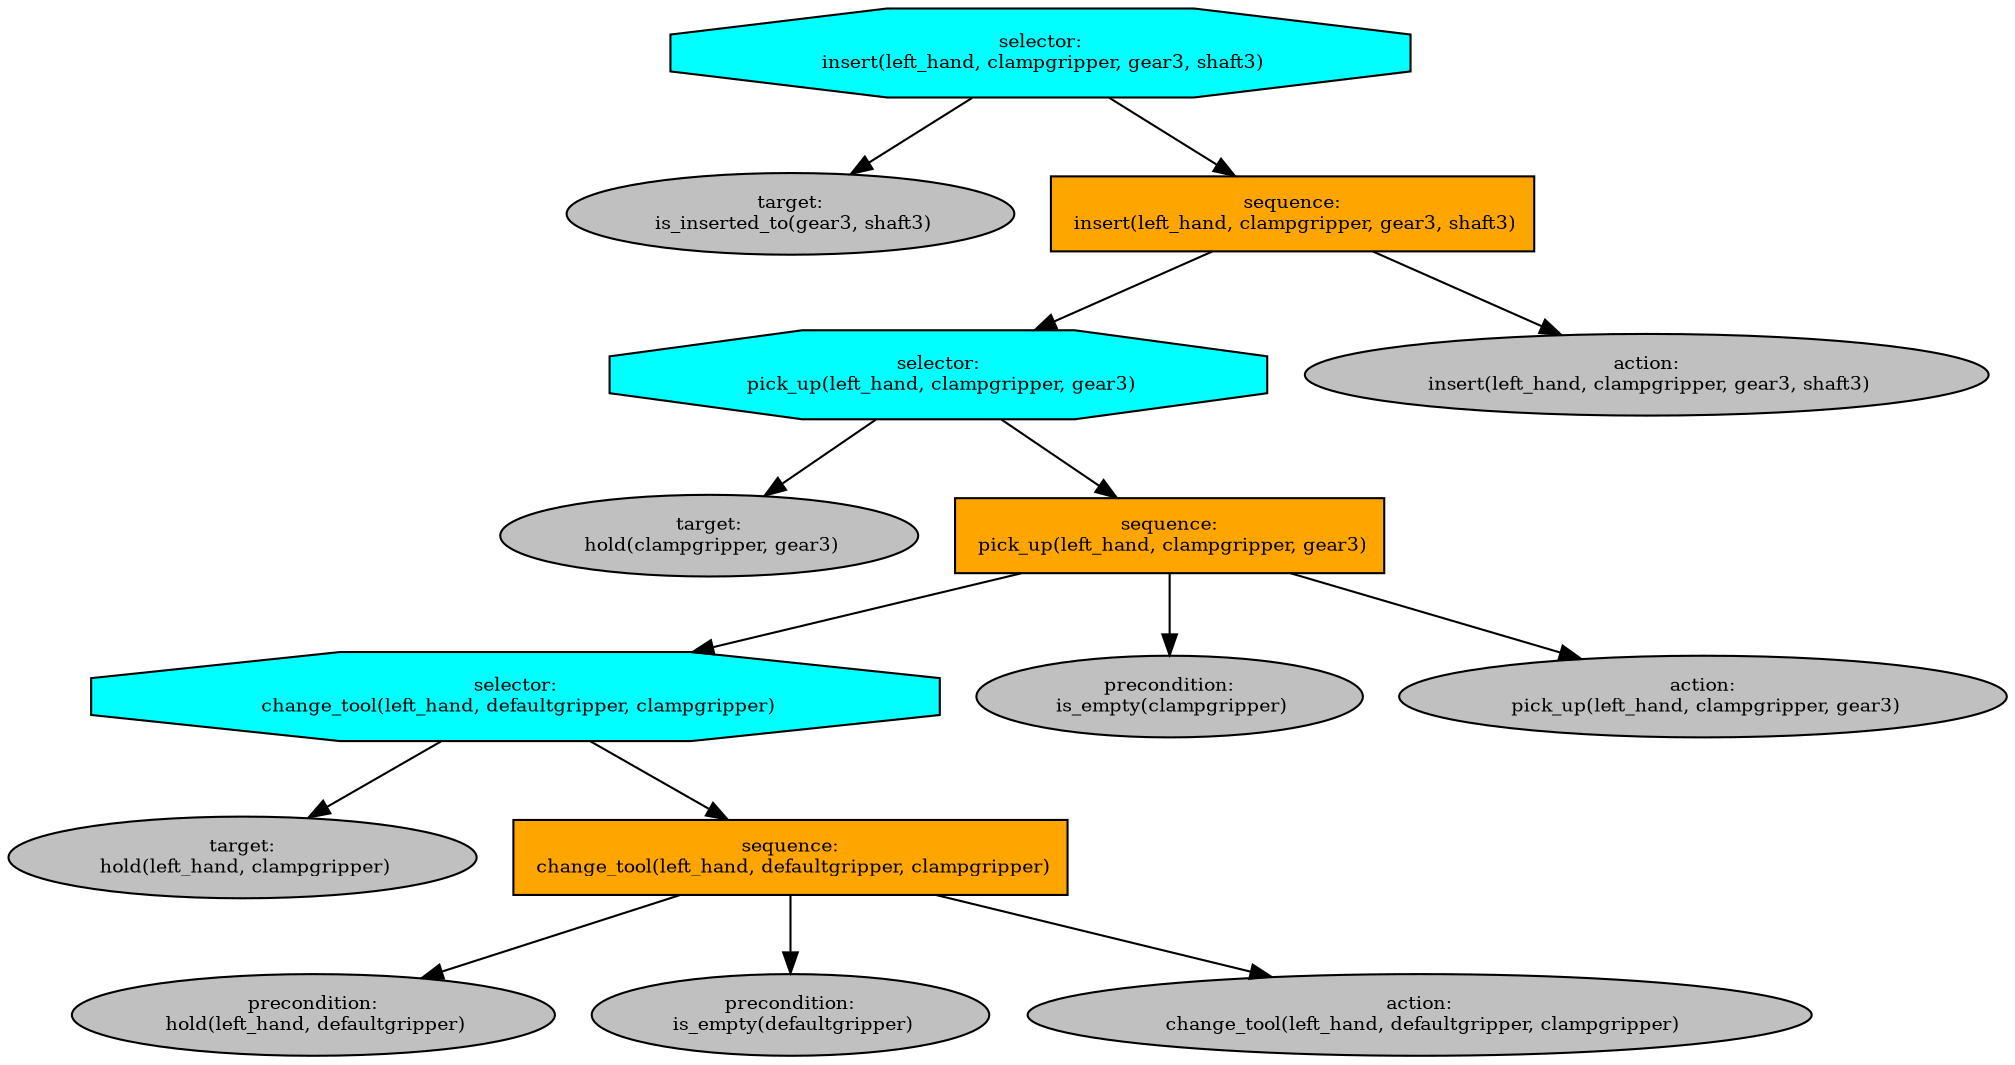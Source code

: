digraph pastafarianism {
ordering=out;
graph [fontname="times-roman"];
node [fontname="times-roman"];
edge [fontname="times-roman"];
"selector:
 insert(left_hand, clampgripper, gear3, shaft3)" [fillcolor=cyan, fontcolor=black, fontsize=9, label="selector:
 insert(left_hand, clampgripper, gear3, shaft3)", shape=octagon, style=filled];
"target:
 is_inserted_to(gear3, shaft3)" [fillcolor=gray, fontcolor=black, fontsize=9, label="target:
 is_inserted_to(gear3, shaft3)", shape=ellipse, style=filled];
"selector:
 insert(left_hand, clampgripper, gear3, shaft3)" -> "target:
 is_inserted_to(gear3, shaft3)";
"sequence:
 insert(left_hand, clampgripper, gear3, shaft3)" [fillcolor=orange, fontcolor=black, fontsize=9, label="sequence:
 insert(left_hand, clampgripper, gear3, shaft3)", shape=box, style=filled];
"selector:
 insert(left_hand, clampgripper, gear3, shaft3)" -> "sequence:
 insert(left_hand, clampgripper, gear3, shaft3)";
"selector:
 pick_up(left_hand, clampgripper, gear3)" [fillcolor=cyan, fontcolor=black, fontsize=9, label="selector:
 pick_up(left_hand, clampgripper, gear3)", shape=octagon, style=filled];
"sequence:
 insert(left_hand, clampgripper, gear3, shaft3)" -> "selector:
 pick_up(left_hand, clampgripper, gear3)";
"target:
 hold(clampgripper, gear3)" [fillcolor=gray, fontcolor=black, fontsize=9, label="target:
 hold(clampgripper, gear3)", shape=ellipse, style=filled];
"selector:
 pick_up(left_hand, clampgripper, gear3)" -> "target:
 hold(clampgripper, gear3)";
"sequence:
 pick_up(left_hand, clampgripper, gear3)" [fillcolor=orange, fontcolor=black, fontsize=9, label="sequence:
 pick_up(left_hand, clampgripper, gear3)", shape=box, style=filled];
"selector:
 pick_up(left_hand, clampgripper, gear3)" -> "sequence:
 pick_up(left_hand, clampgripper, gear3)";
"selector:
 change_tool(left_hand, defaultgripper, clampgripper)" [fillcolor=cyan, fontcolor=black, fontsize=9, label="selector:
 change_tool(left_hand, defaultgripper, clampgripper)", shape=octagon, style=filled];
"sequence:
 pick_up(left_hand, clampgripper, gear3)" -> "selector:
 change_tool(left_hand, defaultgripper, clampgripper)";
"target:
 hold(left_hand, clampgripper)" [fillcolor=gray, fontcolor=black, fontsize=9, label="target:
 hold(left_hand, clampgripper)", shape=ellipse, style=filled];
"selector:
 change_tool(left_hand, defaultgripper, clampgripper)" -> "target:
 hold(left_hand, clampgripper)";
"sequence:
 change_tool(left_hand, defaultgripper, clampgripper)" [fillcolor=orange, fontcolor=black, fontsize=9, label="sequence:
 change_tool(left_hand, defaultgripper, clampgripper)", shape=box, style=filled];
"selector:
 change_tool(left_hand, defaultgripper, clampgripper)" -> "sequence:
 change_tool(left_hand, defaultgripper, clampgripper)";
"precondition:
 hold(left_hand, defaultgripper)" [fillcolor=gray, fontcolor=black, fontsize=9, label="precondition:
 hold(left_hand, defaultgripper)", shape=ellipse, style=filled];
"sequence:
 change_tool(left_hand, defaultgripper, clampgripper)" -> "precondition:
 hold(left_hand, defaultgripper)";
"precondition:
 is_empty(defaultgripper)" [fillcolor=gray, fontcolor=black, fontsize=9, label="precondition:
 is_empty(defaultgripper)", shape=ellipse, style=filled];
"sequence:
 change_tool(left_hand, defaultgripper, clampgripper)" -> "precondition:
 is_empty(defaultgripper)";
"action:
 change_tool(left_hand, defaultgripper, clampgripper)" [fillcolor=gray, fontcolor=black, fontsize=9, label="action:
 change_tool(left_hand, defaultgripper, clampgripper)", shape=ellipse, style=filled];
"sequence:
 change_tool(left_hand, defaultgripper, clampgripper)" -> "action:
 change_tool(left_hand, defaultgripper, clampgripper)";
"precondition:
 is_empty(clampgripper)" [fillcolor=gray, fontcolor=black, fontsize=9, label="precondition:
 is_empty(clampgripper)", shape=ellipse, style=filled];
"sequence:
 pick_up(left_hand, clampgripper, gear3)" -> "precondition:
 is_empty(clampgripper)";
"action:
 pick_up(left_hand, clampgripper, gear3)" [fillcolor=gray, fontcolor=black, fontsize=9, label="action:
 pick_up(left_hand, clampgripper, gear3)", shape=ellipse, style=filled];
"sequence:
 pick_up(left_hand, clampgripper, gear3)" -> "action:
 pick_up(left_hand, clampgripper, gear3)";
"action:
 insert(left_hand, clampgripper, gear3, shaft3)" [fillcolor=gray, fontcolor=black, fontsize=9, label="action:
 insert(left_hand, clampgripper, gear3, shaft3)", shape=ellipse, style=filled];
"sequence:
 insert(left_hand, clampgripper, gear3, shaft3)" -> "action:
 insert(left_hand, clampgripper, gear3, shaft3)";
}
